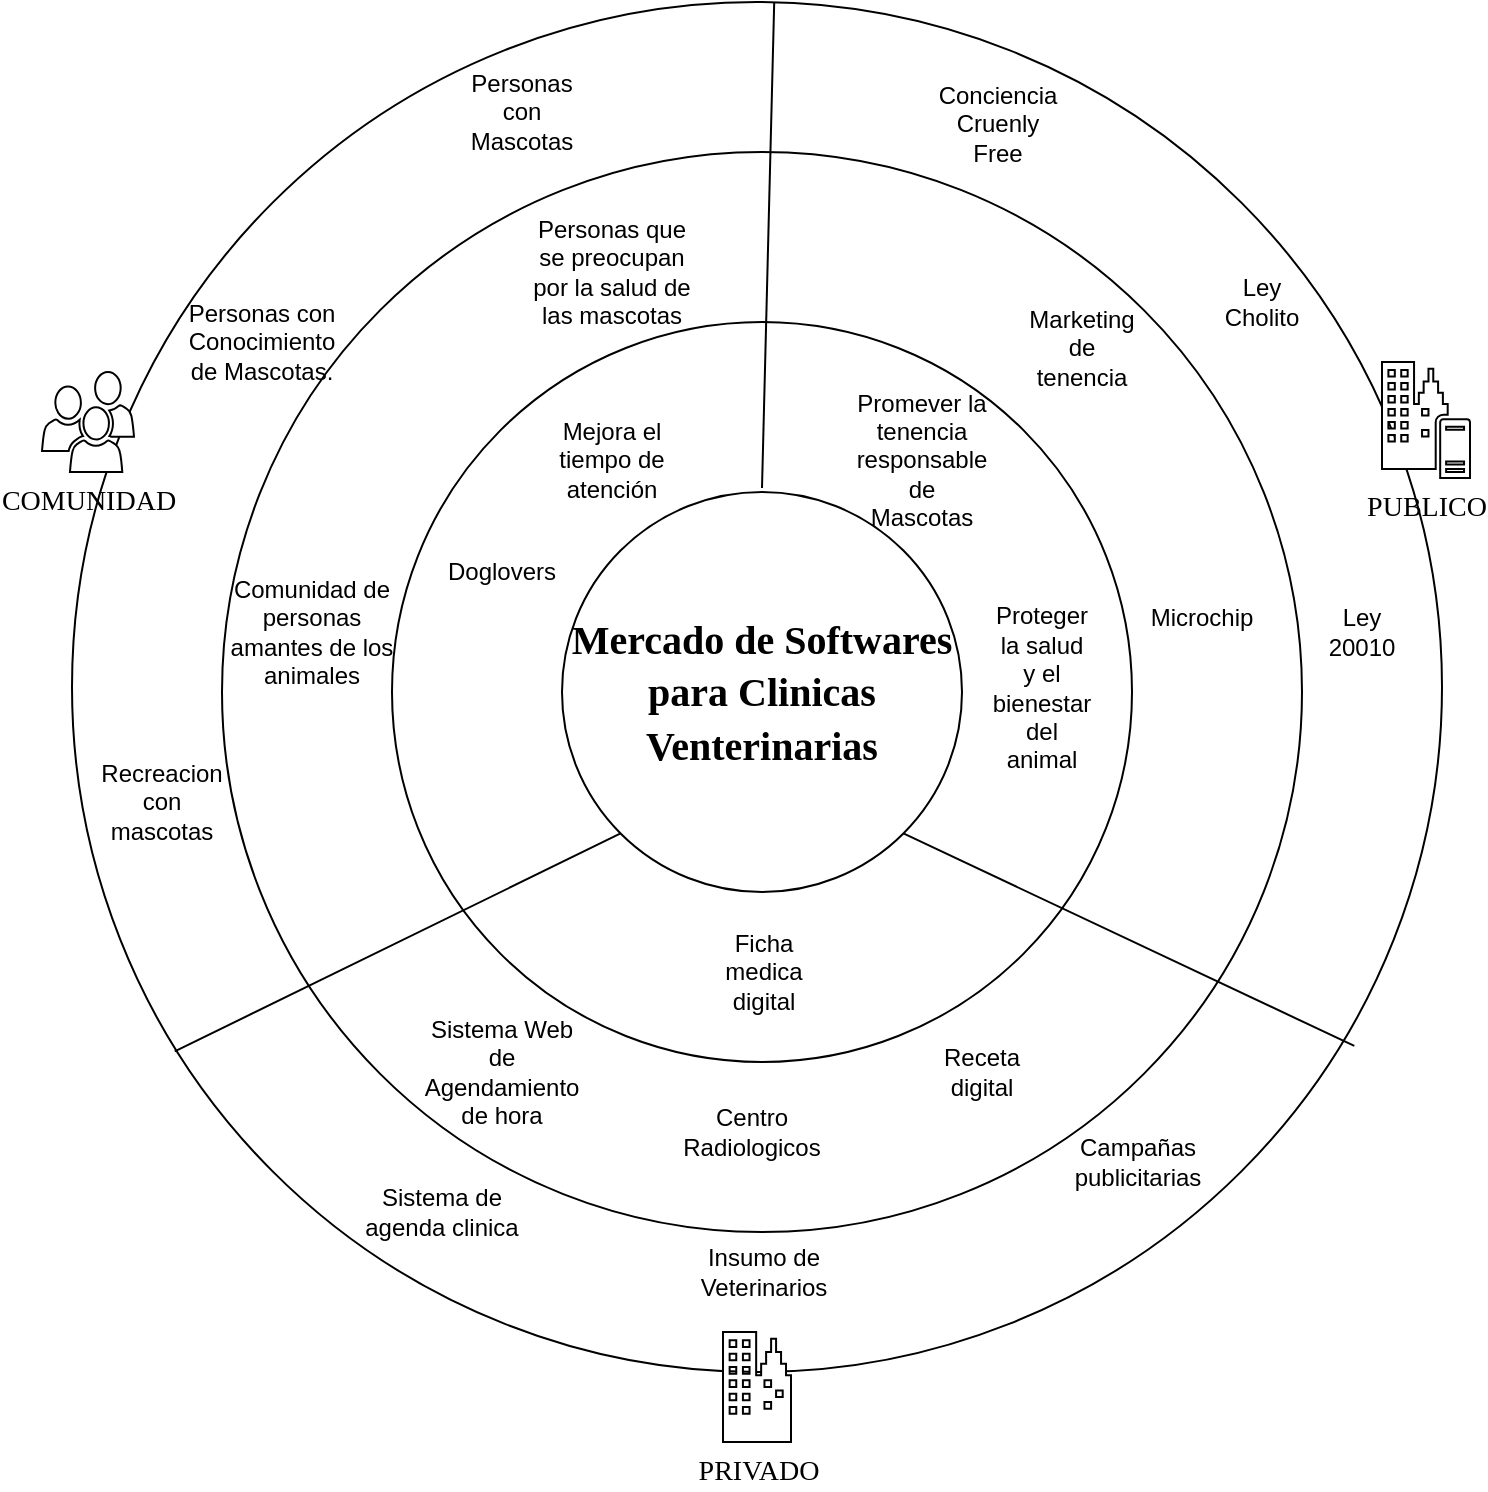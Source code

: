 <mxfile version="14.8.1" type="github"><diagram name="Page-1" id="3e8102d1-ef87-2e61-34e1-82d9a586fe2e"><mxGraphModel dx="1577" dy="905" grid="1" gridSize="10" guides="1" tooltips="1" connect="1" arrows="1" fold="1" page="1" pageScale="1" pageWidth="1100" pageHeight="850" background="none" math="0" shadow="0"><root><mxCell id="0"/><mxCell id="1" parent="0"/><mxCell id="BIIlScmEzosf5ylZkTDJ-2" value="" style="ellipse;whiteSpace=wrap;html=1;rounded=0;shadow=0;comic=0;strokeWidth=1;fontFamily=Verdana;fontSize=14;" vertex="1" parent="1"><mxGeometry x="185" y="15" width="685" height="685" as="geometry"/></mxCell><mxCell id="BIIlScmEzosf5ylZkTDJ-1" value="" style="ellipse;whiteSpace=wrap;html=1;rounded=0;shadow=0;comic=0;strokeWidth=1;fontFamily=Verdana;fontSize=14;" vertex="1" parent="1"><mxGeometry x="260" y="90" width="540" height="540" as="geometry"/></mxCell><mxCell id="70666756c84bb93c-1" value="" style="ellipse;whiteSpace=wrap;html=1;rounded=0;shadow=0;comic=0;strokeWidth=1;fontFamily=Verdana;fontSize=14;" parent="1" vertex="1"><mxGeometry x="345" y="175" width="370" height="370" as="geometry"/></mxCell><mxCell id="70666756c84bb93c-2" value="&lt;font style=&quot;font-size: 20px&quot;&gt;Mercado de Softwares para Clinicas Venterinarias&lt;/font&gt;" style="ellipse;whiteSpace=wrap;html=1;rounded=0;shadow=0;comic=0;strokeWidth=1;fontFamily=Verdana;fontSize=22;fontStyle=1" parent="1" vertex="1"><mxGeometry x="430" y="260" width="200" height="200" as="geometry"/></mxCell><mxCell id="70666756c84bb93c-5" value="COMUNIDAD" style="shadow=0;dashed=0;html=1;labelPosition=center;verticalLabelPosition=bottom;verticalAlign=top;shape=mxgraph.office.users.users;rounded=0;comic=0;fontFamily=Verdana;fontSize=14;" parent="1" vertex="1"><mxGeometry x="170" y="200" width="46" height="50" as="geometry"/></mxCell><mxCell id="70666756c84bb93c-9" value="PUBLICO" style="shadow=0;dashed=0;html=1;labelPosition=center;verticalLabelPosition=bottom;verticalAlign=top;shape=mxgraph.office.servers.on_premises_server;rounded=0;comic=0;fontFamily=Verdana;fontSize=14;" parent="1" vertex="1"><mxGeometry x="840" y="195" width="44" height="58" as="geometry"/></mxCell><mxCell id="70666756c84bb93c-11" value="PRIVADO" style="shadow=0;dashed=0;html=1;labelPosition=center;verticalLabelPosition=bottom;verticalAlign=top;shape=mxgraph.office.concepts.on_premises;rounded=0;comic=0;fontFamily=Verdana;fontSize=14;" parent="1" vertex="1"><mxGeometry x="510.5" y="680" width="34" height="55" as="geometry"/></mxCell><mxCell id="BIIlScmEzosf5ylZkTDJ-3" value="" style="endArrow=none;html=1;entryX=0;entryY=1;entryDx=0;entryDy=0;exitX=0.075;exitY=0.766;exitDx=0;exitDy=0;exitPerimeter=0;" edge="1" parent="1" source="BIIlScmEzosf5ylZkTDJ-2" target="70666756c84bb93c-2"><mxGeometry width="50" height="50" relative="1" as="geometry"><mxPoint x="360" y="470" as="sourcePoint"/><mxPoint x="410" y="420" as="targetPoint"/></mxGeometry></mxCell><mxCell id="BIIlScmEzosf5ylZkTDJ-4" value="" style="endArrow=none;html=1;exitX=0.936;exitY=0.762;exitDx=0;exitDy=0;exitPerimeter=0;entryX=1;entryY=1;entryDx=0;entryDy=0;" edge="1" parent="1" source="BIIlScmEzosf5ylZkTDJ-2" target="70666756c84bb93c-2"><mxGeometry width="50" height="50" relative="1" as="geometry"><mxPoint x="639.995" y="549.71" as="sourcePoint"/><mxPoint x="680" y="450" as="targetPoint"/></mxGeometry></mxCell><mxCell id="BIIlScmEzosf5ylZkTDJ-8" value="" style="endArrow=none;html=1;" edge="1" parent="1" target="BIIlScmEzosf5ylZkTDJ-2"><mxGeometry width="50" height="50" relative="1" as="geometry"><mxPoint x="530" y="258" as="sourcePoint"/><mxPoint x="580" y="208" as="targetPoint"/></mxGeometry></mxCell><mxCell id="BIIlScmEzosf5ylZkTDJ-9" value="Promever la tenencia responsable de Mascotas" style="text;html=1;strokeColor=none;fillColor=none;align=center;verticalAlign=middle;whiteSpace=wrap;rounded=0;" vertex="1" parent="1"><mxGeometry x="590" y="234" width="40" height="20" as="geometry"/></mxCell><mxCell id="BIIlScmEzosf5ylZkTDJ-10" value="&lt;h1 style=&quot;box-sizing: border-box ; margin: 0px 0px 10px ; font-family: &amp;#34;roboto slab&amp;#34; ; line-height: 40px ; color: rgb(74 , 74 , 74) ; width: 490.953px&quot;&gt;&lt;br&gt;&lt;/h1&gt;" style="text;html=1;strokeColor=none;fillColor=none;align=center;verticalAlign=middle;whiteSpace=wrap;rounded=0;" vertex="1" parent="1"><mxGeometry x="420" y="300" width="40" height="20" as="geometry"/></mxCell><mxCell id="BIIlScmEzosf5ylZkTDJ-12" value="Ley Cholito" style="text;html=1;strokeColor=none;fillColor=none;align=center;verticalAlign=middle;whiteSpace=wrap;rounded=0;" vertex="1" parent="1"><mxGeometry x="760" y="155" width="40" height="20" as="geometry"/></mxCell><mxCell id="BIIlScmEzosf5ylZkTDJ-21" value="Mejora el tiempo de atención" style="text;html=1;strokeColor=none;fillColor=none;align=center;verticalAlign=middle;whiteSpace=wrap;rounded=0;" vertex="1" parent="1"><mxGeometry x="420" y="234" width="70" height="20" as="geometry"/></mxCell><mxCell id="BIIlScmEzosf5ylZkTDJ-23" value="Marketing de tenencia" style="text;html=1;strokeColor=none;fillColor=none;align=center;verticalAlign=middle;whiteSpace=wrap;rounded=0;" vertex="1" parent="1"><mxGeometry x="670" y="175" width="40" height="25" as="geometry"/></mxCell><mxCell id="BIIlScmEzosf5ylZkTDJ-25" value="Ley 20010" style="text;html=1;strokeColor=none;fillColor=none;align=center;verticalAlign=middle;whiteSpace=wrap;rounded=0;" vertex="1" parent="1"><mxGeometry x="810" y="320" width="40" height="20" as="geometry"/></mxCell><mxCell id="BIIlScmEzosf5ylZkTDJ-26" value="Microchip" style="text;html=1;strokeColor=none;fillColor=none;align=center;verticalAlign=middle;whiteSpace=wrap;rounded=0;" vertex="1" parent="1"><mxGeometry x="730" y="310" width="40" height="25" as="geometry"/></mxCell><mxCell id="BIIlScmEzosf5ylZkTDJ-27" value="Proteger la salud y el bienestar del animal" style="text;html=1;strokeColor=none;fillColor=none;align=center;verticalAlign=middle;whiteSpace=wrap;rounded=0;" vertex="1" parent="1"><mxGeometry x="650" y="347.5" width="40" height="20" as="geometry"/></mxCell><mxCell id="BIIlScmEzosf5ylZkTDJ-28" value="Ficha medica digital" style="text;html=1;strokeColor=none;fillColor=none;align=center;verticalAlign=middle;whiteSpace=wrap;rounded=0;" vertex="1" parent="1"><mxGeometry x="510.5" y="490" width="40" height="20" as="geometry"/></mxCell><mxCell id="BIIlScmEzosf5ylZkTDJ-29" value="Sistema Web de Agendamiento de hora" style="text;html=1;strokeColor=none;fillColor=none;align=center;verticalAlign=middle;whiteSpace=wrap;rounded=0;" vertex="1" parent="1"><mxGeometry x="380" y="540" width="40" height="20" as="geometry"/></mxCell><mxCell id="BIIlScmEzosf5ylZkTDJ-30" value="Centro Radiologicos" style="text;html=1;strokeColor=none;fillColor=none;align=center;verticalAlign=middle;whiteSpace=wrap;rounded=0;" vertex="1" parent="1"><mxGeometry x="504.5" y="570" width="40" height="20" as="geometry"/></mxCell><mxCell id="BIIlScmEzosf5ylZkTDJ-31" value="Receta&lt;br&gt;digital" style="text;html=1;strokeColor=none;fillColor=none;align=center;verticalAlign=middle;whiteSpace=wrap;rounded=0;" vertex="1" parent="1"><mxGeometry x="620" y="540" width="40" height="20" as="geometry"/></mxCell><mxCell id="BIIlScmEzosf5ylZkTDJ-32" value="Personas con Mascotas" style="text;html=1;strokeColor=none;fillColor=none;align=center;verticalAlign=middle;whiteSpace=wrap;rounded=0;" vertex="1" parent="1"><mxGeometry x="390" y="60" width="40" height="20" as="geometry"/></mxCell><mxCell id="BIIlScmEzosf5ylZkTDJ-34" value="Recreacion con mascotas" style="text;html=1;strokeColor=none;fillColor=none;align=center;verticalAlign=middle;whiteSpace=wrap;rounded=0;" vertex="1" parent="1"><mxGeometry x="210" y="405" width="40" height="20" as="geometry"/></mxCell><mxCell id="BIIlScmEzosf5ylZkTDJ-36" value="Doglovers" style="text;html=1;strokeColor=none;fillColor=none;align=center;verticalAlign=middle;whiteSpace=wrap;rounded=0;" vertex="1" parent="1"><mxGeometry x="380" y="290" width="40" height="20" as="geometry"/></mxCell><mxCell id="BIIlScmEzosf5ylZkTDJ-38" value="Personas que se preocupan por la salud de las mascotas" style="text;html=1;strokeColor=none;fillColor=none;align=center;verticalAlign=middle;whiteSpace=wrap;rounded=0;" vertex="1" parent="1"><mxGeometry x="410" y="140" width="90" height="20" as="geometry"/></mxCell><mxCell id="BIIlScmEzosf5ylZkTDJ-42" value="Comunidad de personas amantes de los animales" style="text;html=1;strokeColor=none;fillColor=none;align=center;verticalAlign=middle;whiteSpace=wrap;rounded=0;" vertex="1" parent="1"><mxGeometry x="260" y="320" width="90" height="20" as="geometry"/></mxCell><mxCell id="BIIlScmEzosf5ylZkTDJ-43" value="Personas con Conocimiento de Mascotas." style="text;html=1;strokeColor=none;fillColor=none;align=center;verticalAlign=middle;whiteSpace=wrap;rounded=0;" vertex="1" parent="1"><mxGeometry x="260" y="175" width="40" height="20" as="geometry"/></mxCell><mxCell id="BIIlScmEzosf5ylZkTDJ-44" value="Sistema de agenda clinica" style="text;html=1;strokeColor=none;fillColor=none;align=center;verticalAlign=middle;whiteSpace=wrap;rounded=0;" vertex="1" parent="1"><mxGeometry x="330" y="610" width="80" height="20" as="geometry"/></mxCell><mxCell id="BIIlScmEzosf5ylZkTDJ-46" value="Insumo de Veterinarios" style="text;html=1;strokeColor=none;fillColor=none;align=center;verticalAlign=middle;whiteSpace=wrap;rounded=0;" vertex="1" parent="1"><mxGeometry x="490.5" y="640" width="80" height="20" as="geometry"/></mxCell><mxCell id="BIIlScmEzosf5ylZkTDJ-47" value="Campañas publicitarias" style="text;html=1;strokeColor=none;fillColor=none;align=center;verticalAlign=middle;whiteSpace=wrap;rounded=0;" vertex="1" parent="1"><mxGeometry x="698" y="585" width="40" height="20" as="geometry"/></mxCell><mxCell id="BIIlScmEzosf5ylZkTDJ-49" value="Conciencia Cruenly Free" style="text;html=1;strokeColor=none;fillColor=none;align=center;verticalAlign=middle;whiteSpace=wrap;rounded=0;" vertex="1" parent="1"><mxGeometry x="628" y="63" width="40" height="25" as="geometry"/></mxCell></root></mxGraphModel></diagram></mxfile>